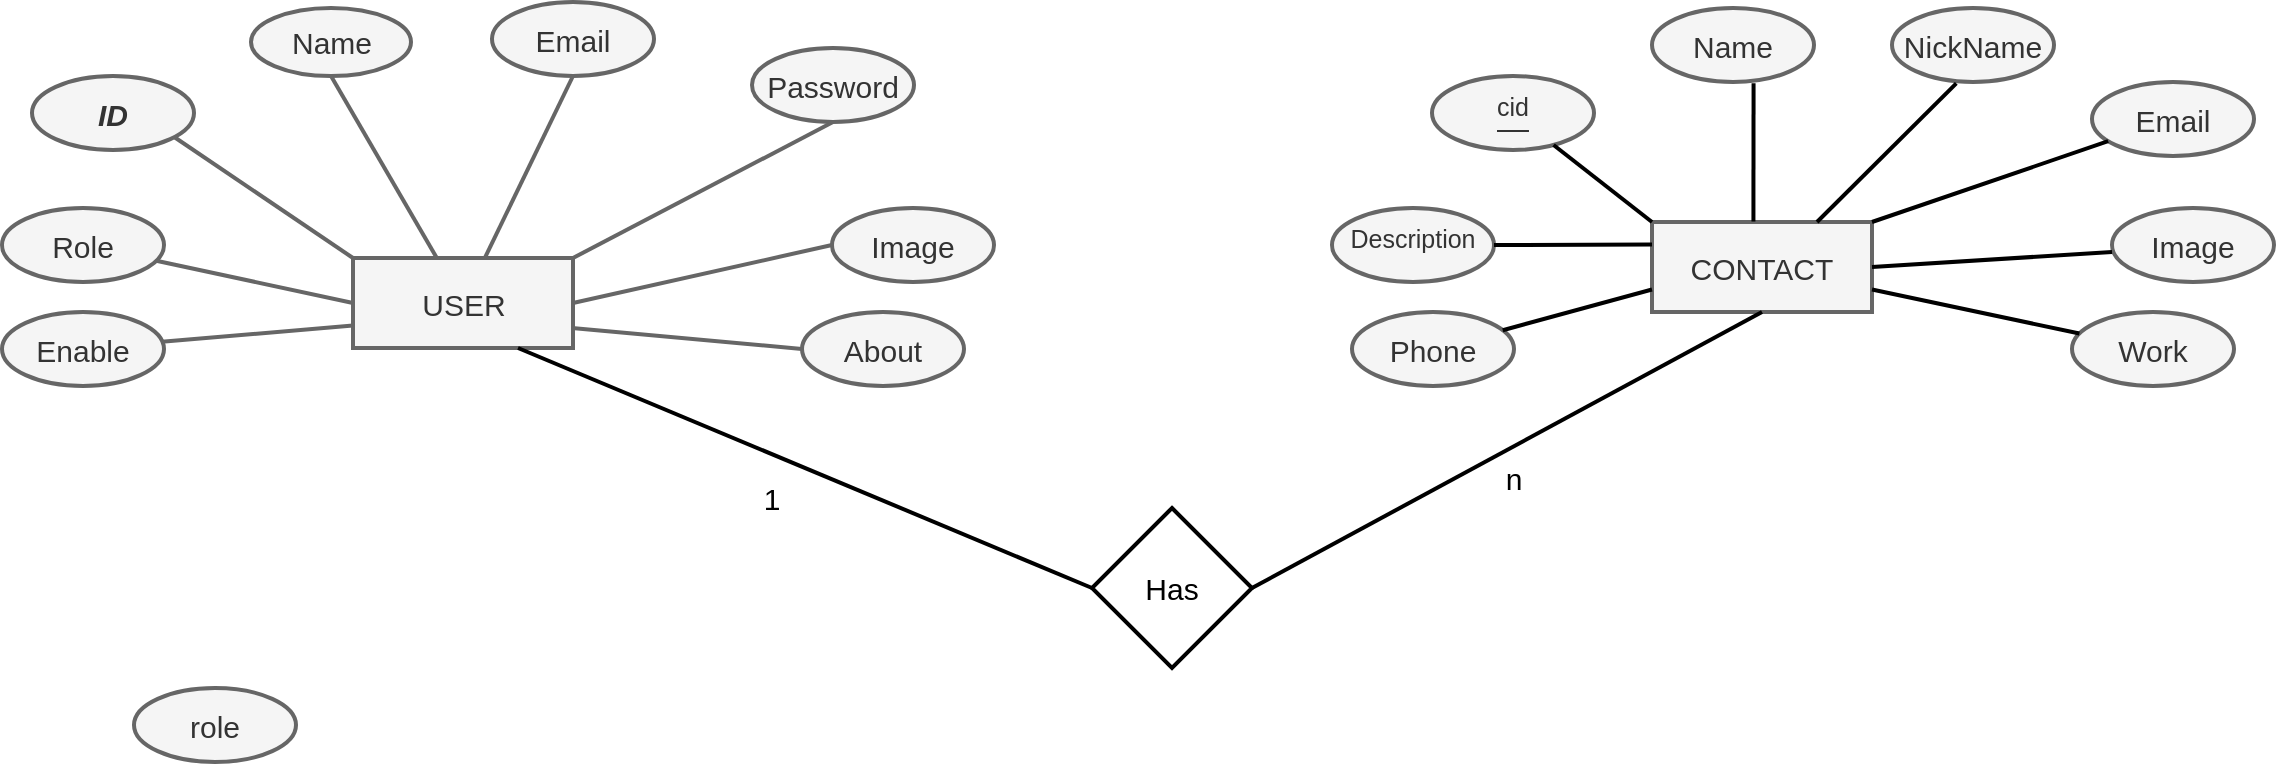<mxfile version="20.6.2" type="device"><diagram id="hPjyLWTbm2nCeHSG19NH" name="Page-1"><mxGraphModel dx="3018" dy="1056" grid="1" gridSize="10" guides="1" tooltips="1" connect="1" arrows="1" fold="1" page="1" pageScale="1" pageWidth="1200" pageHeight="1920" math="0" shadow="0"><root><mxCell id="0"/><mxCell id="1" parent="0"/><mxCell id="fVlKroEDHIasA7fO-FDA-1" value="&lt;font style=&quot;font-size: 15px;&quot;&gt;USER&lt;/font&gt;" style="rounded=0;whiteSpace=wrap;html=1;fontSize=15;strokeWidth=2;shadow=0;sketch=0;fillColor=#f5f5f5;fontColor=#333333;strokeColor=#666666;verticalAlign=middle;" vertex="1" parent="1"><mxGeometry x="-985.5" y="185" width="110" height="45" as="geometry"/></mxCell><mxCell id="fVlKroEDHIasA7fO-FDA-5" value="&lt;font style=&quot;font-size: 15px;&quot;&gt;Name&lt;/font&gt;" style="ellipse;whiteSpace=wrap;html=1;fontSize=15;verticalAlign=middle;strokeWidth=2;shadow=0;sketch=0;fillColor=#f5f5f5;fontColor=#333333;strokeColor=#666666;" vertex="1" parent="1"><mxGeometry x="-1036.5" y="60" width="80" height="34" as="geometry"/></mxCell><mxCell id="fVlKroEDHIasA7fO-FDA-16" value="&lt;font style=&quot;font-size: 15px;&quot;&gt;Role&lt;/font&gt;" style="ellipse;whiteSpace=wrap;html=1;fontSize=15;labelBackgroundColor=none;labelBorderColor=none;verticalAlign=middle;strokeWidth=2;shadow=0;sketch=0;fillColor=#f5f5f5;fontColor=#333333;strokeColor=#666666;" vertex="1" parent="1"><mxGeometry x="-1161" y="160" width="81" height="37" as="geometry"/></mxCell><mxCell id="fVlKroEDHIasA7fO-FDA-18" style="edgeStyle=orthogonalEdgeStyle;rounded=0;orthogonalLoop=1;jettySize=auto;html=1;exitX=0.5;exitY=1;exitDx=0;exitDy=0;fontSize=15;strokeWidth=2;shadow=0;sketch=0;fillColor=#f5f5f5;strokeColor=#666666;verticalAlign=middle;" edge="1" parent="1"><mxGeometry relative="1" as="geometry"><mxPoint x="-1101.5" y="120.0" as="sourcePoint"/><mxPoint x="-1101.5" y="120.0" as="targetPoint"/></mxGeometry></mxCell><mxCell id="fVlKroEDHIasA7fO-FDA-20" value="" style="endArrow=none;html=1;rounded=0;fontSize=15;entryX=0.5;entryY=1;entryDx=0;entryDy=0;strokeWidth=2;shadow=0;sketch=0;fillColor=#f5f5f5;strokeColor=#666666;verticalAlign=middle;" edge="1" parent="1" source="fVlKroEDHIasA7fO-FDA-1" target="fVlKroEDHIasA7fO-FDA-5"><mxGeometry width="50" height="50" relative="1" as="geometry"><mxPoint x="-755" y="307" as="sourcePoint"/><mxPoint x="-1008.075" y="93.088" as="targetPoint"/></mxGeometry></mxCell><mxCell id="fVlKroEDHIasA7fO-FDA-21" value="" style="endArrow=none;html=1;rounded=0;fontSize=15;entryX=0.5;entryY=1;entryDx=0;entryDy=0;strokeWidth=2;shadow=0;sketch=0;fillColor=#f5f5f5;strokeColor=#666666;verticalAlign=middle;" edge="1" parent="1" source="fVlKroEDHIasA7fO-FDA-1" target="fVlKroEDHIasA7fO-FDA-33"><mxGeometry width="50" height="50" relative="1" as="geometry"><mxPoint x="-916" y="180" as="sourcePoint"/><mxPoint x="-922.217" y="103.997" as="targetPoint"/></mxGeometry></mxCell><mxCell id="fVlKroEDHIasA7fO-FDA-22" value="" style="endArrow=none;html=1;rounded=0;fontSize=15;entryX=0.5;entryY=1;entryDx=0;entryDy=0;strokeWidth=2;shadow=0;sketch=0;fillColor=#f5f5f5;strokeColor=#666666;verticalAlign=middle;exitX=1;exitY=0;exitDx=0;exitDy=0;" edge="1" parent="1" source="fVlKroEDHIasA7fO-FDA-1" target="fVlKroEDHIasA7fO-FDA-35"><mxGeometry width="50" height="50" relative="1" as="geometry"><mxPoint x="-876" y="180" as="sourcePoint"/><mxPoint x="-860.138" y="114.092" as="targetPoint"/></mxGeometry></mxCell><mxCell id="fVlKroEDHIasA7fO-FDA-23" value="" style="endArrow=none;html=1;rounded=0;fontSize=15;exitX=1;exitY=0.5;exitDx=0;exitDy=0;entryX=0;entryY=0.5;entryDx=0;entryDy=0;strokeWidth=2;shadow=0;sketch=0;fillColor=#f5f5f5;strokeColor=#666666;verticalAlign=middle;" edge="1" parent="1" source="fVlKroEDHIasA7fO-FDA-1" target="fVlKroEDHIasA7fO-FDA-36"><mxGeometry width="50" height="50" relative="1" as="geometry"><mxPoint x="-902.96" y="203" as="sourcePoint"/><mxPoint x="-779.459" y="142.311" as="targetPoint"/></mxGeometry></mxCell><mxCell id="fVlKroEDHIasA7fO-FDA-24" value="" style="endArrow=none;html=1;rounded=0;fontSize=15;entryX=0;entryY=0.5;entryDx=0;entryDy=0;strokeWidth=2;shadow=0;sketch=0;fillColor=#f5f5f5;strokeColor=#666666;verticalAlign=middle;" edge="1" parent="1" target="fVlKroEDHIasA7fO-FDA-37"><mxGeometry width="50" height="50" relative="1" as="geometry"><mxPoint x="-876" y="220" as="sourcePoint"/><mxPoint x="-725" y="180" as="targetPoint"/></mxGeometry></mxCell><mxCell id="fVlKroEDHIasA7fO-FDA-27" value="" style="endArrow=none;html=1;rounded=0;fontSize=15;entryX=0.728;entryY=0.962;entryDx=0;entryDy=0;entryPerimeter=0;exitX=0;exitY=0;exitDx=0;exitDy=0;strokeWidth=2;shadow=0;sketch=0;fillColor=#f5f5f5;strokeColor=#666666;verticalAlign=middle;" edge="1" parent="1" source="fVlKroEDHIasA7fO-FDA-1"><mxGeometry width="50" height="50" relative="1" as="geometry"><mxPoint x="-922.619" y="194" as="sourcePoint"/><mxPoint x="-1083.032" y="119.012" as="targetPoint"/></mxGeometry></mxCell><mxCell id="fVlKroEDHIasA7fO-FDA-28" value="" style="endArrow=none;html=1;rounded=0;fontSize=15;exitX=0;exitY=0.5;exitDx=0;exitDy=0;strokeWidth=2;shadow=0;sketch=0;fillColor=#f5f5f5;strokeColor=#666666;verticalAlign=middle;" edge="1" parent="1" source="fVlKroEDHIasA7fO-FDA-1" target="fVlKroEDHIasA7fO-FDA-16"><mxGeometry width="50" height="50" relative="1" as="geometry"><mxPoint x="-971" y="194" as="sourcePoint"/><mxPoint x="-1074.032" y="116.012" as="targetPoint"/></mxGeometry></mxCell><mxCell id="fVlKroEDHIasA7fO-FDA-29" value="" style="endArrow=none;html=1;rounded=0;fontSize=15;entryX=0.97;entryY=0.683;entryDx=0;entryDy=0;entryPerimeter=0;exitX=0;exitY=0.75;exitDx=0;exitDy=0;strokeWidth=2;shadow=0;sketch=0;fillColor=#f5f5f5;strokeColor=#666666;verticalAlign=middle;" edge="1" parent="1" source="fVlKroEDHIasA7fO-FDA-1"><mxGeometry width="50" height="50" relative="1" as="geometry"><mxPoint x="-971" y="200" as="sourcePoint"/><mxPoint x="-1089.89" y="227.588" as="targetPoint"/></mxGeometry></mxCell><mxCell id="fVlKroEDHIasA7fO-FDA-31" value="&lt;span style=&quot;font-size: 15px;&quot;&gt;&lt;b style=&quot;font-size: 15px;&quot;&gt;&lt;i style=&quot;font-size: 15px;&quot;&gt;ID&lt;/i&gt;&lt;/b&gt;&lt;/span&gt;" style="ellipse;whiteSpace=wrap;html=1;fontSize=15;labelBackgroundColor=none;labelBorderColor=none;verticalAlign=middle;strokeWidth=2;shadow=0;sketch=0;fillColor=#f5f5f5;fontColor=#333333;strokeColor=#666666;" vertex="1" parent="1"><mxGeometry x="-1146" y="94" width="81" height="37" as="geometry"/></mxCell><mxCell id="fVlKroEDHIasA7fO-FDA-32" value="&lt;font style=&quot;font-size: 15px;&quot;&gt;Enable&lt;/font&gt;" style="ellipse;whiteSpace=wrap;html=1;fontSize=15;labelBackgroundColor=none;labelBorderColor=none;verticalAlign=middle;strokeWidth=2;shadow=0;sketch=0;fillColor=#f5f5f5;fontColor=#333333;strokeColor=#666666;" vertex="1" parent="1"><mxGeometry x="-1161" y="212" width="81" height="37" as="geometry"/></mxCell><mxCell id="fVlKroEDHIasA7fO-FDA-33" value="&lt;font style=&quot;font-size: 15px;&quot;&gt;Email&lt;/font&gt;" style="ellipse;whiteSpace=wrap;html=1;fontSize=15;labelBackgroundColor=none;labelBorderColor=none;verticalAlign=middle;strokeWidth=2;shadow=0;sketch=0;fillColor=#f5f5f5;fontColor=#333333;strokeColor=#666666;" vertex="1" parent="1"><mxGeometry x="-916" y="57" width="81" height="37" as="geometry"/></mxCell><mxCell id="fVlKroEDHIasA7fO-FDA-34" value="&lt;font style=&quot;font-size: 15px;&quot;&gt;role&lt;/font&gt;" style="ellipse;whiteSpace=wrap;html=1;fontSize=15;labelBackgroundColor=none;labelBorderColor=none;verticalAlign=middle;strokeWidth=2;shadow=0;sketch=0;fillColor=#f5f5f5;fontColor=#333333;strokeColor=#666666;" vertex="1" parent="1"><mxGeometry x="-1095" y="400" width="81" height="37" as="geometry"/></mxCell><mxCell id="fVlKroEDHIasA7fO-FDA-35" value="&lt;font style=&quot;font-size: 15px;&quot;&gt;Password&lt;/font&gt;" style="ellipse;whiteSpace=wrap;html=1;fontSize=15;labelBackgroundColor=none;labelBorderColor=none;verticalAlign=middle;strokeWidth=2;shadow=0;sketch=0;fillColor=#f5f5f5;fontColor=#333333;strokeColor=#666666;" vertex="1" parent="1"><mxGeometry x="-786" y="80" width="81" height="37" as="geometry"/></mxCell><mxCell id="fVlKroEDHIasA7fO-FDA-36" value="&lt;font style=&quot;font-size: 15px;&quot;&gt;Image&lt;/font&gt;" style="ellipse;whiteSpace=wrap;html=1;fontSize=15;labelBackgroundColor=none;labelBorderColor=none;verticalAlign=middle;strokeWidth=2;shadow=0;sketch=0;fillColor=#f5f5f5;fontColor=#333333;strokeColor=#666666;" vertex="1" parent="1"><mxGeometry x="-746" y="160" width="81" height="37" as="geometry"/></mxCell><mxCell id="fVlKroEDHIasA7fO-FDA-37" value="&lt;font style=&quot;font-size: 15px;&quot;&gt;About&lt;/font&gt;" style="ellipse;whiteSpace=wrap;html=1;fontSize=15;labelBackgroundColor=none;labelBorderColor=none;verticalAlign=middle;strokeWidth=2;shadow=0;sketch=0;fillColor=#f5f5f5;fontColor=#333333;strokeColor=#666666;" vertex="1" parent="1"><mxGeometry x="-761" y="212" width="81" height="37" as="geometry"/></mxCell><mxCell id="fVlKroEDHIasA7fO-FDA-38" value="&lt;font style=&quot;font-size: 15px;&quot;&gt;Phone&lt;/font&gt;" style="ellipse;whiteSpace=wrap;html=1;fontSize=15;labelBackgroundColor=none;labelBorderColor=none;verticalAlign=middle;strokeWidth=2;shadow=0;sketch=0;fillColor=#f5f5f5;fontColor=#333333;strokeColor=#666666;" vertex="1" parent="1"><mxGeometry x="-486" y="212" width="81" height="37" as="geometry"/></mxCell><mxCell id="fVlKroEDHIasA7fO-FDA-39" value="&lt;font style=&quot;font-size: 15px;&quot;&gt;&lt;u style=&quot;font-size: 15px;&quot;&gt;&lt;sup&gt;cid&lt;/sup&gt;&lt;/u&gt;&lt;/font&gt;" style="ellipse;whiteSpace=wrap;html=1;fontSize=15;labelBackgroundColor=none;labelBorderColor=none;verticalAlign=middle;strokeWidth=2;shadow=0;sketch=0;fillColor=#f5f5f5;fontColor=#333333;strokeColor=#666666;" vertex="1" parent="1"><mxGeometry x="-446" y="94" width="81" height="37" as="geometry"/></mxCell><mxCell id="fVlKroEDHIasA7fO-FDA-40" value="&lt;font style=&quot;font-size: 15px;&quot;&gt;&lt;sup&gt;Description&lt;/sup&gt;&lt;/font&gt;" style="ellipse;whiteSpace=wrap;html=1;fontSize=15;labelBackgroundColor=none;labelBorderColor=none;verticalAlign=middle;strokeWidth=2;shadow=0;sketch=0;fillColor=#f5f5f5;fontColor=#333333;strokeColor=#666666;align=center;" vertex="1" parent="1"><mxGeometry x="-496" y="160" width="81" height="37" as="geometry"/></mxCell><mxCell id="fVlKroEDHIasA7fO-FDA-41" value="&lt;font style=&quot;font-size: 15px;&quot;&gt;Work&lt;/font&gt;" style="ellipse;whiteSpace=wrap;html=1;fontSize=15;labelBackgroundColor=none;labelBorderColor=none;verticalAlign=middle;strokeWidth=2;shadow=0;sketch=0;fillColor=#f5f5f5;fontColor=#333333;strokeColor=#666666;" vertex="1" parent="1"><mxGeometry x="-126" y="212" width="81" height="37" as="geometry"/></mxCell><mxCell id="fVlKroEDHIasA7fO-FDA-42" value="&lt;font style=&quot;font-size: 15px;&quot;&gt;NickName&lt;/font&gt;" style="ellipse;whiteSpace=wrap;html=1;fontSize=15;labelBackgroundColor=none;labelBorderColor=none;verticalAlign=middle;strokeWidth=2;shadow=0;sketch=0;fillColor=#f5f5f5;fontColor=#333333;strokeColor=#666666;" vertex="1" parent="1"><mxGeometry x="-216" y="60" width="81" height="37" as="geometry"/></mxCell><mxCell id="fVlKroEDHIasA7fO-FDA-43" value="&lt;font style=&quot;font-size: 15px;&quot;&gt;Name&lt;/font&gt;" style="ellipse;whiteSpace=wrap;html=1;fontSize=15;labelBackgroundColor=none;labelBorderColor=none;verticalAlign=middle;strokeWidth=2;shadow=0;sketch=0;fillColor=#f5f5f5;fontColor=#333333;strokeColor=#666666;" vertex="1" parent="1"><mxGeometry x="-336" y="60" width="81" height="37" as="geometry"/></mxCell><mxCell id="fVlKroEDHIasA7fO-FDA-44" value="&lt;font style=&quot;font-size: 15px;&quot;&gt;Image&lt;/font&gt;" style="ellipse;whiteSpace=wrap;html=1;fontSize=15;labelBackgroundColor=none;labelBorderColor=none;verticalAlign=middle;strokeWidth=2;shadow=0;sketch=0;fillColor=#f5f5f5;fontColor=#333333;strokeColor=#666666;" vertex="1" parent="1"><mxGeometry x="-106" y="160" width="81" height="37" as="geometry"/></mxCell><mxCell id="fVlKroEDHIasA7fO-FDA-45" value="&lt;font style=&quot;font-size: 15px;&quot;&gt;Email&lt;/font&gt;" style="ellipse;whiteSpace=wrap;html=1;fontSize=15;labelBackgroundColor=none;labelBorderColor=none;verticalAlign=middle;strokeWidth=2;shadow=0;sketch=0;fillColor=#f5f5f5;fontColor=#333333;strokeColor=#666666;" vertex="1" parent="1"><mxGeometry x="-116" y="97" width="81" height="37" as="geometry"/></mxCell><mxCell id="fVlKroEDHIasA7fO-FDA-46" value="CONTACT" style="rounded=0;whiteSpace=wrap;html=1;fontSize=15;strokeWidth=2;shadow=0;sketch=0;fillColor=#f5f5f5;fontColor=#333333;strokeColor=#666666;verticalAlign=middle;" vertex="1" parent="1"><mxGeometry x="-336" y="167" width="110" height="45" as="geometry"/></mxCell><mxCell id="fVlKroEDHIasA7fO-FDA-53" value="" style="endArrow=none;html=1;rounded=0;shadow=0;sketch=0;strokeWidth=2;fontSize=15;verticalAlign=middle;exitX=0.75;exitY=0;exitDx=0;exitDy=0;entryX=0.397;entryY=1.018;entryDx=0;entryDy=0;entryPerimeter=0;" edge="1" parent="1" source="fVlKroEDHIasA7fO-FDA-46" target="fVlKroEDHIasA7fO-FDA-42"><mxGeometry width="50" height="50" relative="1" as="geometry"><mxPoint x="-216" y="170" as="sourcePoint"/><mxPoint x="-186" y="100" as="targetPoint"/></mxGeometry></mxCell><mxCell id="fVlKroEDHIasA7fO-FDA-59" value="" style="endArrow=none;html=1;rounded=0;shadow=0;sketch=0;strokeWidth=2;fontSize=15;verticalAlign=middle;exitX=1;exitY=0.5;exitDx=0;exitDy=0;" edge="1" parent="1" source="fVlKroEDHIasA7fO-FDA-46"><mxGeometry width="50" height="50" relative="1" as="geometry"><mxPoint x="-173.5" y="249" as="sourcePoint"/><mxPoint x="-106" y="182.0" as="targetPoint"/></mxGeometry></mxCell><mxCell id="fVlKroEDHIasA7fO-FDA-60" value="" style="endArrow=none;html=1;rounded=0;shadow=0;sketch=0;strokeWidth=2;fontSize=15;verticalAlign=middle;exitX=1;exitY=0;exitDx=0;exitDy=0;" edge="1" parent="1" source="fVlKroEDHIasA7fO-FDA-46" target="fVlKroEDHIasA7fO-FDA-45"><mxGeometry width="50" height="50" relative="1" as="geometry"><mxPoint x="-233.5" y="187" as="sourcePoint"/><mxPoint x="-166" y="120.0" as="targetPoint"/></mxGeometry></mxCell><mxCell id="fVlKroEDHIasA7fO-FDA-61" value="" style="endArrow=none;html=1;rounded=0;shadow=0;sketch=0;strokeWidth=2;fontSize=15;verticalAlign=middle;exitX=1;exitY=0.75;exitDx=0;exitDy=0;" edge="1" parent="1" source="fVlKroEDHIasA7fO-FDA-46" target="fVlKroEDHIasA7fO-FDA-41"><mxGeometry width="50" height="50" relative="1" as="geometry"><mxPoint x="-223" y="210" as="sourcePoint"/><mxPoint x="-156" y="130.0" as="targetPoint"/></mxGeometry></mxCell><mxCell id="fVlKroEDHIasA7fO-FDA-62" value="" style="endArrow=none;html=1;rounded=0;shadow=0;sketch=0;strokeWidth=2;fontSize=15;verticalAlign=middle;exitX=0;exitY=0;exitDx=0;exitDy=0;" edge="1" parent="1" source="fVlKroEDHIasA7fO-FDA-46" target="fVlKroEDHIasA7fO-FDA-39"><mxGeometry width="50" height="50" relative="1" as="geometry"><mxPoint x="-336" y="160" as="sourcePoint"/><mxPoint x="-176" y="110.0" as="targetPoint"/></mxGeometry></mxCell><mxCell id="fVlKroEDHIasA7fO-FDA-63" value="" style="endArrow=none;html=1;rounded=0;shadow=0;sketch=0;strokeWidth=2;fontSize=15;verticalAlign=middle;exitX=0.461;exitY=-0.006;exitDx=0;exitDy=0;entryX=0.627;entryY=1.018;entryDx=0;entryDy=0;entryPerimeter=0;exitPerimeter=0;" edge="1" parent="1" source="fVlKroEDHIasA7fO-FDA-46" target="fVlKroEDHIasA7fO-FDA-43"><mxGeometry width="50" height="50" relative="1" as="geometry"><mxPoint x="-233.5" y="187" as="sourcePoint"/><mxPoint x="-166" y="120.0" as="targetPoint"/></mxGeometry></mxCell><mxCell id="fVlKroEDHIasA7fO-FDA-64" value="" style="endArrow=none;html=1;rounded=0;shadow=0;sketch=0;strokeWidth=2;fontSize=15;verticalAlign=middle;exitX=0;exitY=0.25;exitDx=0;exitDy=0;entryX=1;entryY=0.5;entryDx=0;entryDy=0;" edge="1" parent="1" source="fVlKroEDHIasA7fO-FDA-46" target="fVlKroEDHIasA7fO-FDA-40"><mxGeometry width="50" height="50" relative="1" as="geometry"><mxPoint x="-317.53" y="176.73" as="sourcePoint"/><mxPoint x="-373.263" y="137.962" as="targetPoint"/></mxGeometry></mxCell><mxCell id="fVlKroEDHIasA7fO-FDA-65" value="" style="endArrow=none;html=1;rounded=0;shadow=0;sketch=0;strokeWidth=2;fontSize=15;verticalAlign=middle;exitX=0;exitY=0.75;exitDx=0;exitDy=0;" edge="1" parent="1" source="fVlKroEDHIasA7fO-FDA-46" target="fVlKroEDHIasA7fO-FDA-38"><mxGeometry width="50" height="50" relative="1" as="geometry"><mxPoint x="-307.53" y="186.73" as="sourcePoint"/><mxPoint x="-363.263" y="147.962" as="targetPoint"/></mxGeometry></mxCell><mxCell id="fVlKroEDHIasA7fO-FDA-66" value="Has" style="rhombus;whiteSpace=wrap;html=1;shadow=0;labelBackgroundColor=none;labelBorderColor=none;strokeWidth=2;fontSize=15;" vertex="1" parent="1"><mxGeometry x="-616" y="310" width="80" height="80" as="geometry"/></mxCell><mxCell id="fVlKroEDHIasA7fO-FDA-67" value="" style="endArrow=none;html=1;rounded=0;shadow=0;sketch=0;strokeWidth=2;fontSize=15;entryX=0.75;entryY=1;entryDx=0;entryDy=0;exitX=0;exitY=0.5;exitDx=0;exitDy=0;" edge="1" parent="1" source="fVlKroEDHIasA7fO-FDA-66" target="fVlKroEDHIasA7fO-FDA-1"><mxGeometry width="50" height="50" relative="1" as="geometry"><mxPoint x="-626" y="350" as="sourcePoint"/><mxPoint x="-646" y="280" as="targetPoint"/></mxGeometry></mxCell><mxCell id="fVlKroEDHIasA7fO-FDA-68" value="" style="endArrow=none;html=1;rounded=0;shadow=0;sketch=0;strokeWidth=2;fontSize=15;entryX=0.5;entryY=1;entryDx=0;entryDy=0;exitX=1;exitY=0.5;exitDx=0;exitDy=0;" edge="1" parent="1" source="fVlKroEDHIasA7fO-FDA-66" target="fVlKroEDHIasA7fO-FDA-46"><mxGeometry width="50" height="50" relative="1" as="geometry"><mxPoint x="-606" y="360" as="sourcePoint"/><mxPoint x="-893.0" y="240" as="targetPoint"/></mxGeometry></mxCell><mxCell id="fVlKroEDHIasA7fO-FDA-69" value="1" style="text;html=1;strokeColor=none;fillColor=none;align=center;verticalAlign=middle;whiteSpace=wrap;rounded=0;shadow=0;labelBackgroundColor=none;labelBorderColor=none;strokeWidth=2;fontSize=15;" vertex="1" parent="1"><mxGeometry x="-806" y="290" width="60" height="30" as="geometry"/></mxCell><mxCell id="fVlKroEDHIasA7fO-FDA-70" value="n" style="text;html=1;strokeColor=none;fillColor=none;align=center;verticalAlign=middle;whiteSpace=wrap;rounded=0;shadow=0;labelBackgroundColor=none;labelBorderColor=none;strokeWidth=2;fontSize=15;" vertex="1" parent="1"><mxGeometry x="-435.5" y="280" width="60" height="30" as="geometry"/></mxCell></root></mxGraphModel></diagram></mxfile>